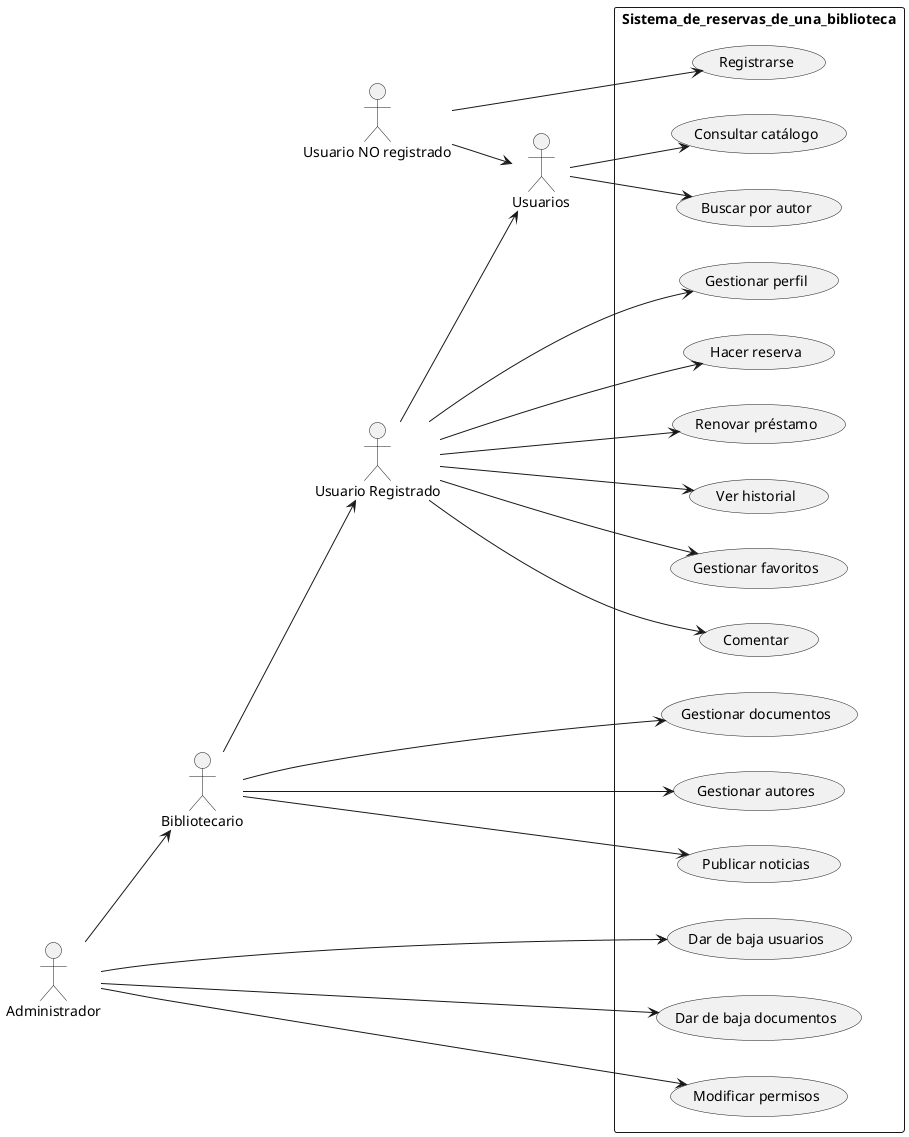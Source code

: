 @startuml
'https://plantuml.com/use-case-diagram

left to right direction

:Usuarios: as user
:Usuario NO registrado: as NO
:Usuario Registrado: as regist
:Bibliotecario: as biblio
:Administrador: as admin

NO --> user
regist --> user
biblio --> regist
admin --> biblio

rectangle Sistema_de_reservas_de_una_biblioteca {
    user --> (Consultar catálogo)
    user --> (Buscar por autor)

    NO --> (Registrarse)

    regist --> (Gestionar perfil)
    regist --> (Hacer reserva)
    regist --> (Renovar préstamo)
    regist --> (Ver historial)
    regist --> (Gestionar favoritos)
    regist --> (Comentar)

    biblio --> (Gestionar documentos)
    biblio --> (Gestionar autores)
    biblio --> (Publicar noticias)

    admin --> (Dar de baja usuarios)
    admin --> (Dar de baja documentos)
    admin --> (Modificar permisos)
}
@enduml